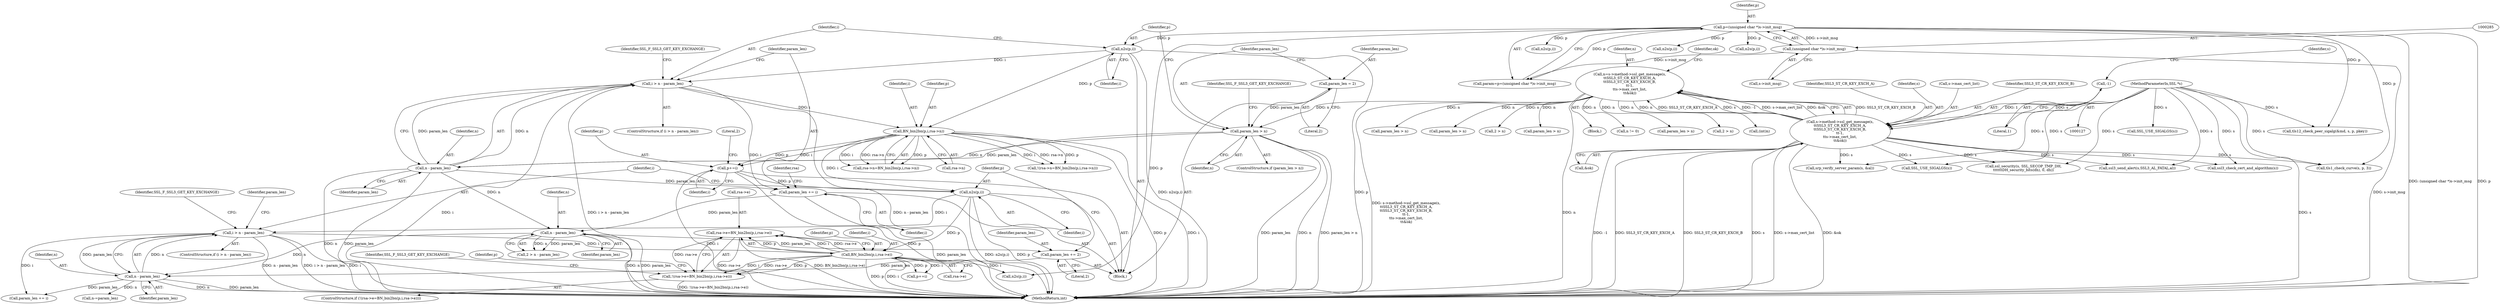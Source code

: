 digraph "0_openssl_ce325c60c74b0fa784f5872404b722e120e5cab0_0@pointer" {
"1000891" [label="(Call,rsa->e=BN_bin2bn(p,i,rsa->e))"];
"1000895" [label="(Call,BN_bin2bn(p,i,rsa->e))"];
"1000872" [label="(Call,n2s(p,i))"];
"1000855" [label="(Call,p+=i)"];
"1000844" [label="(Call,BN_bin2bn(p,i,rsa->n))"];
"1000821" [label="(Call,n2s(p,i))"];
"1000282" [label="(Call,p=(unsigned char *)s->init_msg)"];
"1000284" [label="(Call,(unsigned char *)s->init_msg)"];
"1000825" [label="(Call,i > n - param_len)"];
"1000827" [label="(Call,n - param_len)"];
"1000813" [label="(Call,param_len > n)"];
"1000809" [label="(Call,param_len = 2)"];
"1000182" [label="(Call,n=s->method->ssl_get_message(s,\n\t\tSSL3_ST_CR_KEY_EXCH_A,\n\t\tSSL3_ST_CR_KEY_EXCH_B,\n\t\t-1,\n\t\ts->max_cert_list,\n\t\t&ok))"];
"1000184" [label="(Call,s->method->ssl_get_message(s,\n\t\tSSL3_ST_CR_KEY_EXCH_A,\n\t\tSSL3_ST_CR_KEY_EXCH_B,\n\t\t-1,\n\t\ts->max_cert_list,\n\t\t&ok))"];
"1000128" [label="(MethodParameterIn,SSL *s)"];
"1000188" [label="(Call,-1)"];
"1000876" [label="(Call,i > n - param_len)"];
"1000878" [label="(Call,n - param_len)"];
"1000861" [label="(Call,n - param_len)"];
"1000835" [label="(Call,param_len += i)"];
"1000869" [label="(Call,param_len += 2)"];
"1000890" [label="(Call,!(rsa->e=BN_bin2bn(p,i,rsa->e)))"];
"1000875" [label="(ControlStructure,if (i > n - param_len))"];
"1001115" [label="(Call,ssl_security(s, SSL_SECOP_TMP_DH,\n\t\t\t\t\t\tDH_security_bits(dh), 0, dh))"];
"1000809" [label="(Call,param_len = 2)"];
"1000839" [label="(Call,!(rsa->n=BN_bin2bn(p,i,rsa->n)))"];
"1000189" [label="(Literal,1)"];
"1000880" [label="(Identifier,param_len)"];
"1000821" [label="(Call,n2s(p,i))"];
"1000812" [label="(ControlStructure,if (param_len > n))"];
"1000870" [label="(Identifier,param_len)"];
"1000896" [label="(Identifier,p)"];
"1000890" [label="(Call,!(rsa->e=BN_bin2bn(p,i,rsa->e)))"];
"1000897" [label="(Identifier,i)"];
"1000855" [label="(Call,p+=i)"];
"1000186" [label="(Identifier,SSL3_ST_CR_KEY_EXCH_A)"];
"1000886" [label="(Call,param_len += i)"];
"1000845" [label="(Identifier,p)"];
"1000182" [label="(Call,n=s->method->ssl_get_message(s,\n\t\tSSL3_ST_CR_KEY_EXCH_A,\n\t\tSSL3_ST_CR_KEY_EXCH_B,\n\t\t-1,\n\t\ts->max_cert_list,\n\t\t&ok))"];
"1000907" [label="(Identifier,p)"];
"1000829" [label="(Identifier,param_len)"];
"1000282" [label="(Call,p=(unsigned char *)s->init_msg)"];
"1000129" [label="(Block,)"];
"1000840" [label="(Call,rsa->n=BN_bin2bn(p,i,rsa->n))"];
"1000846" [label="(Identifier,i)"];
"1000877" [label="(Identifier,i)"];
"1000862" [label="(Identifier,n)"];
"1000815" [label="(Identifier,n)"];
"1001505" [label="(Call,n2s(p,i))"];
"1000863" [label="(Identifier,param_len)"];
"1001540" [label="(Call,SSL_USE_SIGALGS(s))"];
"1001790" [label="(MethodReturn,int)"];
"1000876" [label="(Call,i > n - param_len)"];
"1000869" [label="(Call,param_len += 2)"];
"1000422" [label="(Call,n2s(p,i))"];
"1001739" [label="(Call,n != 0)"];
"1000286" [label="(Call,s->init_msg)"];
"1000823" [label="(Identifier,i)"];
"1000414" [label="(Call,param_len > n)"];
"1000822" [label="(Identifier,p)"];
"1000185" [label="(Identifier,s)"];
"1000280" [label="(Call,param=p=(unsigned char *)s->init_msg)"];
"1000903" [label="(Identifier,SSL_F_SSL3_GET_KEY_EXCHANGE)"];
"1000191" [label="(Identifier,s)"];
"1000826" [label="(Identifier,i)"];
"1001452" [label="(Call,2 > n)"];
"1000810" [label="(Identifier,param_len)"];
"1000892" [label="(Call,rsa->e)"];
"1000832" [label="(Identifier,SSL_F_SSL3_GET_KEY_EXCHANGE)"];
"1000836" [label="(Identifier,param_len)"];
"1000891" [label="(Call,rsa->e=BN_bin2bn(p,i,rsa->e))"];
"1000847" [label="(Call,rsa->n)"];
"1000895" [label="(Call,BN_bin2bn(p,i,rsa->e))"];
"1001229" [label="(Call,tls1_check_curve(s, p, 3))"];
"1001755" [label="(Call,ssl3_send_alert(s,SSL3_AL_FATAL,al))"];
"1000190" [label="(Call,s->max_cert_list)"];
"1000187" [label="(Identifier,SSL3_ST_CR_KEY_EXCH_B)"];
"1001462" [label="(Call,tls12_check_peer_sigalg(&md, s, p, pkey))"];
"1000883" [label="(Identifier,SSL_F_SSL3_GET_KEY_EXCHANGE)"];
"1000909" [label="(Call,n-=param_len)"];
"1000283" [label="(Identifier,p)"];
"1000183" [label="(Identifier,n)"];
"1000188" [label="(Call,-1)"];
"1000844" [label="(Call,BN_bin2bn(p,i,rsa->n))"];
"1001732" [label="(Call,ssl3_check_cert_and_algorithm(s))"];
"1000837" [label="(Identifier,i)"];
"1000728" [label="(Call,srp_verify_server_param(s, &al))"];
"1000860" [label="(Literal,2)"];
"1000818" [label="(Identifier,SSL_F_SSL3_GET_KEY_EXCHANGE)"];
"1000199" [label="(Call,(int)n)"];
"1000872" [label="(Call,n2s(p,i))"];
"1000898" [label="(Call,rsa->e)"];
"1000811" [label="(Literal,2)"];
"1000906" [label="(Call,p+=i)"];
"1000519" [label="(Call,param_len > n)"];
"1000827" [label="(Call,n - param_len)"];
"1000857" [label="(Identifier,i)"];
"1000184" [label="(Call,s->method->ssl_get_message(s,\n\t\tSSL3_ST_CR_KEY_EXCH_A,\n\t\tSSL3_ST_CR_KEY_EXCH_B,\n\t\t-1,\n\t\ts->max_cert_list,\n\t\t&ok))"];
"1000284" [label="(Call,(unsigned char *)s->init_msg)"];
"1000889" [label="(ControlStructure,if (!(rsa->e=BN_bin2bn(p,i,rsa->e))))"];
"1000527" [label="(Call,n2s(p,i))"];
"1000828" [label="(Identifier,n)"];
"1000128" [label="(MethodParameterIn,SSL *s)"];
"1000856" [label="(Identifier,p)"];
"1001447" [label="(Call,SSL_USE_SIGALGS(s))"];
"1001219" [label="(Call,param_len > n)"];
"1000861" [label="(Call,n - param_len)"];
"1000813" [label="(Call,param_len > n)"];
"1001497" [label="(Call,2 > n)"];
"1000977" [label="(Call,n2s(p,i))"];
"1000969" [label="(Call,param_len > n)"];
"1000887" [label="(Identifier,param_len)"];
"1000825" [label="(Call,i > n - param_len)"];
"1000779" [label="(Block,)"];
"1000873" [label="(Identifier,p)"];
"1000879" [label="(Identifier,n)"];
"1000874" [label="(Identifier,i)"];
"1000197" [label="(Identifier,ok)"];
"1000835" [label="(Call,param_len += i)"];
"1000814" [label="(Identifier,param_len)"];
"1000871" [label="(Literal,2)"];
"1000842" [label="(Identifier,rsa)"];
"1000878" [label="(Call,n - param_len)"];
"1000824" [label="(ControlStructure,if (i > n - param_len))"];
"1000859" [label="(Call,2 > n - param_len)"];
"1000193" [label="(Call,&ok)"];
"1000891" -> "1000890"  [label="AST: "];
"1000891" -> "1000895"  [label="CFG: "];
"1000892" -> "1000891"  [label="AST: "];
"1000895" -> "1000891"  [label="AST: "];
"1000890" -> "1000891"  [label="CFG: "];
"1000891" -> "1001790"  [label="DDG: BN_bin2bn(p,i,rsa->e)"];
"1000891" -> "1001790"  [label="DDG: rsa->e"];
"1000891" -> "1000890"  [label="DDG: rsa->e"];
"1000895" -> "1000891"  [label="DDG: p"];
"1000895" -> "1000891"  [label="DDG: i"];
"1000895" -> "1000891"  [label="DDG: rsa->e"];
"1000895" -> "1000898"  [label="CFG: "];
"1000896" -> "1000895"  [label="AST: "];
"1000897" -> "1000895"  [label="AST: "];
"1000898" -> "1000895"  [label="AST: "];
"1000895" -> "1001790"  [label="DDG: i"];
"1000895" -> "1001790"  [label="DDG: p"];
"1000895" -> "1000890"  [label="DDG: p"];
"1000895" -> "1000890"  [label="DDG: i"];
"1000895" -> "1000890"  [label="DDG: rsa->e"];
"1000872" -> "1000895"  [label="DDG: p"];
"1000876" -> "1000895"  [label="DDG: i"];
"1000895" -> "1000906"  [label="DDG: i"];
"1000895" -> "1000906"  [label="DDG: p"];
"1000895" -> "1001505"  [label="DDG: i"];
"1000872" -> "1000779"  [label="AST: "];
"1000872" -> "1000874"  [label="CFG: "];
"1000873" -> "1000872"  [label="AST: "];
"1000874" -> "1000872"  [label="AST: "];
"1000877" -> "1000872"  [label="CFG: "];
"1000872" -> "1001790"  [label="DDG: n2s(p,i)"];
"1000872" -> "1001790"  [label="DDG: p"];
"1000855" -> "1000872"  [label="DDG: p"];
"1000844" -> "1000872"  [label="DDG: i"];
"1000872" -> "1000876"  [label="DDG: i"];
"1000855" -> "1000779"  [label="AST: "];
"1000855" -> "1000857"  [label="CFG: "];
"1000856" -> "1000855"  [label="AST: "];
"1000857" -> "1000855"  [label="AST: "];
"1000860" -> "1000855"  [label="CFG: "];
"1000855" -> "1001790"  [label="DDG: i"];
"1000855" -> "1001790"  [label="DDG: p"];
"1000844" -> "1000855"  [label="DDG: i"];
"1000844" -> "1000855"  [label="DDG: p"];
"1000844" -> "1000840"  [label="AST: "];
"1000844" -> "1000847"  [label="CFG: "];
"1000845" -> "1000844"  [label="AST: "];
"1000846" -> "1000844"  [label="AST: "];
"1000847" -> "1000844"  [label="AST: "];
"1000840" -> "1000844"  [label="CFG: "];
"1000844" -> "1001790"  [label="DDG: i"];
"1000844" -> "1001790"  [label="DDG: p"];
"1000844" -> "1000839"  [label="DDG: p"];
"1000844" -> "1000839"  [label="DDG: i"];
"1000844" -> "1000839"  [label="DDG: rsa->n"];
"1000844" -> "1000840"  [label="DDG: p"];
"1000844" -> "1000840"  [label="DDG: i"];
"1000844" -> "1000840"  [label="DDG: rsa->n"];
"1000821" -> "1000844"  [label="DDG: p"];
"1000825" -> "1000844"  [label="DDG: i"];
"1000821" -> "1000779"  [label="AST: "];
"1000821" -> "1000823"  [label="CFG: "];
"1000822" -> "1000821"  [label="AST: "];
"1000823" -> "1000821"  [label="AST: "];
"1000826" -> "1000821"  [label="CFG: "];
"1000821" -> "1001790"  [label="DDG: p"];
"1000821" -> "1001790"  [label="DDG: n2s(p,i)"];
"1000282" -> "1000821"  [label="DDG: p"];
"1000821" -> "1000825"  [label="DDG: i"];
"1000282" -> "1000280"  [label="AST: "];
"1000282" -> "1000284"  [label="CFG: "];
"1000283" -> "1000282"  [label="AST: "];
"1000284" -> "1000282"  [label="AST: "];
"1000280" -> "1000282"  [label="CFG: "];
"1000282" -> "1001790"  [label="DDG: (unsigned char *)s->init_msg"];
"1000282" -> "1001790"  [label="DDG: p"];
"1000282" -> "1000280"  [label="DDG: p"];
"1000284" -> "1000282"  [label="DDG: s->init_msg"];
"1000282" -> "1000422"  [label="DDG: p"];
"1000282" -> "1000527"  [label="DDG: p"];
"1000282" -> "1000977"  [label="DDG: p"];
"1000282" -> "1001229"  [label="DDG: p"];
"1000282" -> "1001462"  [label="DDG: p"];
"1000282" -> "1001505"  [label="DDG: p"];
"1000284" -> "1000286"  [label="CFG: "];
"1000285" -> "1000284"  [label="AST: "];
"1000286" -> "1000284"  [label="AST: "];
"1000284" -> "1001790"  [label="DDG: s->init_msg"];
"1000284" -> "1000280"  [label="DDG: s->init_msg"];
"1000825" -> "1000824"  [label="AST: "];
"1000825" -> "1000827"  [label="CFG: "];
"1000826" -> "1000825"  [label="AST: "];
"1000827" -> "1000825"  [label="AST: "];
"1000832" -> "1000825"  [label="CFG: "];
"1000836" -> "1000825"  [label="CFG: "];
"1000825" -> "1001790"  [label="DDG: n - param_len"];
"1000825" -> "1001790"  [label="DDG: i"];
"1000825" -> "1001790"  [label="DDG: i > n - param_len"];
"1000827" -> "1000825"  [label="DDG: n"];
"1000827" -> "1000825"  [label="DDG: param_len"];
"1000825" -> "1000835"  [label="DDG: i"];
"1000827" -> "1000829"  [label="CFG: "];
"1000828" -> "1000827"  [label="AST: "];
"1000829" -> "1000827"  [label="AST: "];
"1000827" -> "1001790"  [label="DDG: param_len"];
"1000827" -> "1001790"  [label="DDG: n"];
"1000813" -> "1000827"  [label="DDG: n"];
"1000813" -> "1000827"  [label="DDG: param_len"];
"1000827" -> "1000835"  [label="DDG: param_len"];
"1000827" -> "1000861"  [label="DDG: n"];
"1000813" -> "1000812"  [label="AST: "];
"1000813" -> "1000815"  [label="CFG: "];
"1000814" -> "1000813"  [label="AST: "];
"1000815" -> "1000813"  [label="AST: "];
"1000818" -> "1000813"  [label="CFG: "];
"1000822" -> "1000813"  [label="CFG: "];
"1000813" -> "1001790"  [label="DDG: param_len"];
"1000813" -> "1001790"  [label="DDG: n"];
"1000813" -> "1001790"  [label="DDG: param_len > n"];
"1000809" -> "1000813"  [label="DDG: param_len"];
"1000182" -> "1000813"  [label="DDG: n"];
"1000809" -> "1000779"  [label="AST: "];
"1000809" -> "1000811"  [label="CFG: "];
"1000810" -> "1000809"  [label="AST: "];
"1000811" -> "1000809"  [label="AST: "];
"1000814" -> "1000809"  [label="CFG: "];
"1000182" -> "1000129"  [label="AST: "];
"1000182" -> "1000184"  [label="CFG: "];
"1000183" -> "1000182"  [label="AST: "];
"1000184" -> "1000182"  [label="AST: "];
"1000197" -> "1000182"  [label="CFG: "];
"1000182" -> "1001790"  [label="DDG: s->method->ssl_get_message(s,\n\t\tSSL3_ST_CR_KEY_EXCH_A,\n\t\tSSL3_ST_CR_KEY_EXCH_B,\n\t\t-1,\n\t\ts->max_cert_list,\n\t\t&ok)"];
"1000182" -> "1001790"  [label="DDG: n"];
"1000184" -> "1000182"  [label="DDG: SSL3_ST_CR_KEY_EXCH_B"];
"1000184" -> "1000182"  [label="DDG: SSL3_ST_CR_KEY_EXCH_A"];
"1000184" -> "1000182"  [label="DDG: s"];
"1000184" -> "1000182"  [label="DDG: -1"];
"1000184" -> "1000182"  [label="DDG: s->max_cert_list"];
"1000184" -> "1000182"  [label="DDG: &ok"];
"1000182" -> "1000199"  [label="DDG: n"];
"1000182" -> "1000414"  [label="DDG: n"];
"1000182" -> "1000519"  [label="DDG: n"];
"1000182" -> "1000969"  [label="DDG: n"];
"1000182" -> "1001219"  [label="DDG: n"];
"1000182" -> "1001452"  [label="DDG: n"];
"1000182" -> "1001497"  [label="DDG: n"];
"1000182" -> "1001739"  [label="DDG: n"];
"1000184" -> "1000193"  [label="CFG: "];
"1000185" -> "1000184"  [label="AST: "];
"1000186" -> "1000184"  [label="AST: "];
"1000187" -> "1000184"  [label="AST: "];
"1000188" -> "1000184"  [label="AST: "];
"1000190" -> "1000184"  [label="AST: "];
"1000193" -> "1000184"  [label="AST: "];
"1000184" -> "1001790"  [label="DDG: -1"];
"1000184" -> "1001790"  [label="DDG: SSL3_ST_CR_KEY_EXCH_A"];
"1000184" -> "1001790"  [label="DDG: SSL3_ST_CR_KEY_EXCH_B"];
"1000184" -> "1001790"  [label="DDG: s"];
"1000184" -> "1001790"  [label="DDG: s->max_cert_list"];
"1000184" -> "1001790"  [label="DDG: &ok"];
"1000128" -> "1000184"  [label="DDG: s"];
"1000188" -> "1000184"  [label="DDG: 1"];
"1000184" -> "1000728"  [label="DDG: s"];
"1000184" -> "1001115"  [label="DDG: s"];
"1000184" -> "1001229"  [label="DDG: s"];
"1000184" -> "1001447"  [label="DDG: s"];
"1000184" -> "1001732"  [label="DDG: s"];
"1000184" -> "1001755"  [label="DDG: s"];
"1000128" -> "1000127"  [label="AST: "];
"1000128" -> "1001790"  [label="DDG: s"];
"1000128" -> "1000728"  [label="DDG: s"];
"1000128" -> "1001115"  [label="DDG: s"];
"1000128" -> "1001229"  [label="DDG: s"];
"1000128" -> "1001447"  [label="DDG: s"];
"1000128" -> "1001462"  [label="DDG: s"];
"1000128" -> "1001540"  [label="DDG: s"];
"1000128" -> "1001732"  [label="DDG: s"];
"1000128" -> "1001755"  [label="DDG: s"];
"1000188" -> "1000189"  [label="CFG: "];
"1000189" -> "1000188"  [label="AST: "];
"1000191" -> "1000188"  [label="CFG: "];
"1000876" -> "1000875"  [label="AST: "];
"1000876" -> "1000878"  [label="CFG: "];
"1000877" -> "1000876"  [label="AST: "];
"1000878" -> "1000876"  [label="AST: "];
"1000883" -> "1000876"  [label="CFG: "];
"1000887" -> "1000876"  [label="CFG: "];
"1000876" -> "1001790"  [label="DDG: n - param_len"];
"1000876" -> "1001790"  [label="DDG: i > n - param_len"];
"1000876" -> "1001790"  [label="DDG: i"];
"1000878" -> "1000876"  [label="DDG: n"];
"1000878" -> "1000876"  [label="DDG: param_len"];
"1000876" -> "1000886"  [label="DDG: i"];
"1000878" -> "1000880"  [label="CFG: "];
"1000879" -> "1000878"  [label="AST: "];
"1000880" -> "1000878"  [label="AST: "];
"1000878" -> "1001790"  [label="DDG: n"];
"1000878" -> "1001790"  [label="DDG: param_len"];
"1000861" -> "1000878"  [label="DDG: n"];
"1000869" -> "1000878"  [label="DDG: param_len"];
"1000878" -> "1000886"  [label="DDG: param_len"];
"1000878" -> "1000909"  [label="DDG: n"];
"1000861" -> "1000859"  [label="AST: "];
"1000861" -> "1000863"  [label="CFG: "];
"1000862" -> "1000861"  [label="AST: "];
"1000863" -> "1000861"  [label="AST: "];
"1000859" -> "1000861"  [label="CFG: "];
"1000861" -> "1001790"  [label="DDG: param_len"];
"1000861" -> "1001790"  [label="DDG: n"];
"1000861" -> "1000859"  [label="DDG: n"];
"1000861" -> "1000859"  [label="DDG: param_len"];
"1000835" -> "1000861"  [label="DDG: param_len"];
"1000861" -> "1000869"  [label="DDG: param_len"];
"1000835" -> "1000779"  [label="AST: "];
"1000835" -> "1000837"  [label="CFG: "];
"1000836" -> "1000835"  [label="AST: "];
"1000837" -> "1000835"  [label="AST: "];
"1000842" -> "1000835"  [label="CFG: "];
"1000835" -> "1001790"  [label="DDG: param_len"];
"1000869" -> "1000779"  [label="AST: "];
"1000869" -> "1000871"  [label="CFG: "];
"1000870" -> "1000869"  [label="AST: "];
"1000871" -> "1000869"  [label="AST: "];
"1000873" -> "1000869"  [label="CFG: "];
"1000890" -> "1000889"  [label="AST: "];
"1000903" -> "1000890"  [label="CFG: "];
"1000907" -> "1000890"  [label="CFG: "];
"1000890" -> "1001790"  [label="DDG: !(rsa->e=BN_bin2bn(p,i,rsa->e))"];
}
